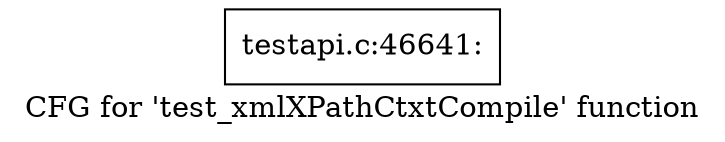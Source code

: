 digraph "CFG for 'test_xmlXPathCtxtCompile' function" {
	label="CFG for 'test_xmlXPathCtxtCompile' function";

	Node0x59bbb40 [shape=record,label="{testapi.c:46641:}"];
}
